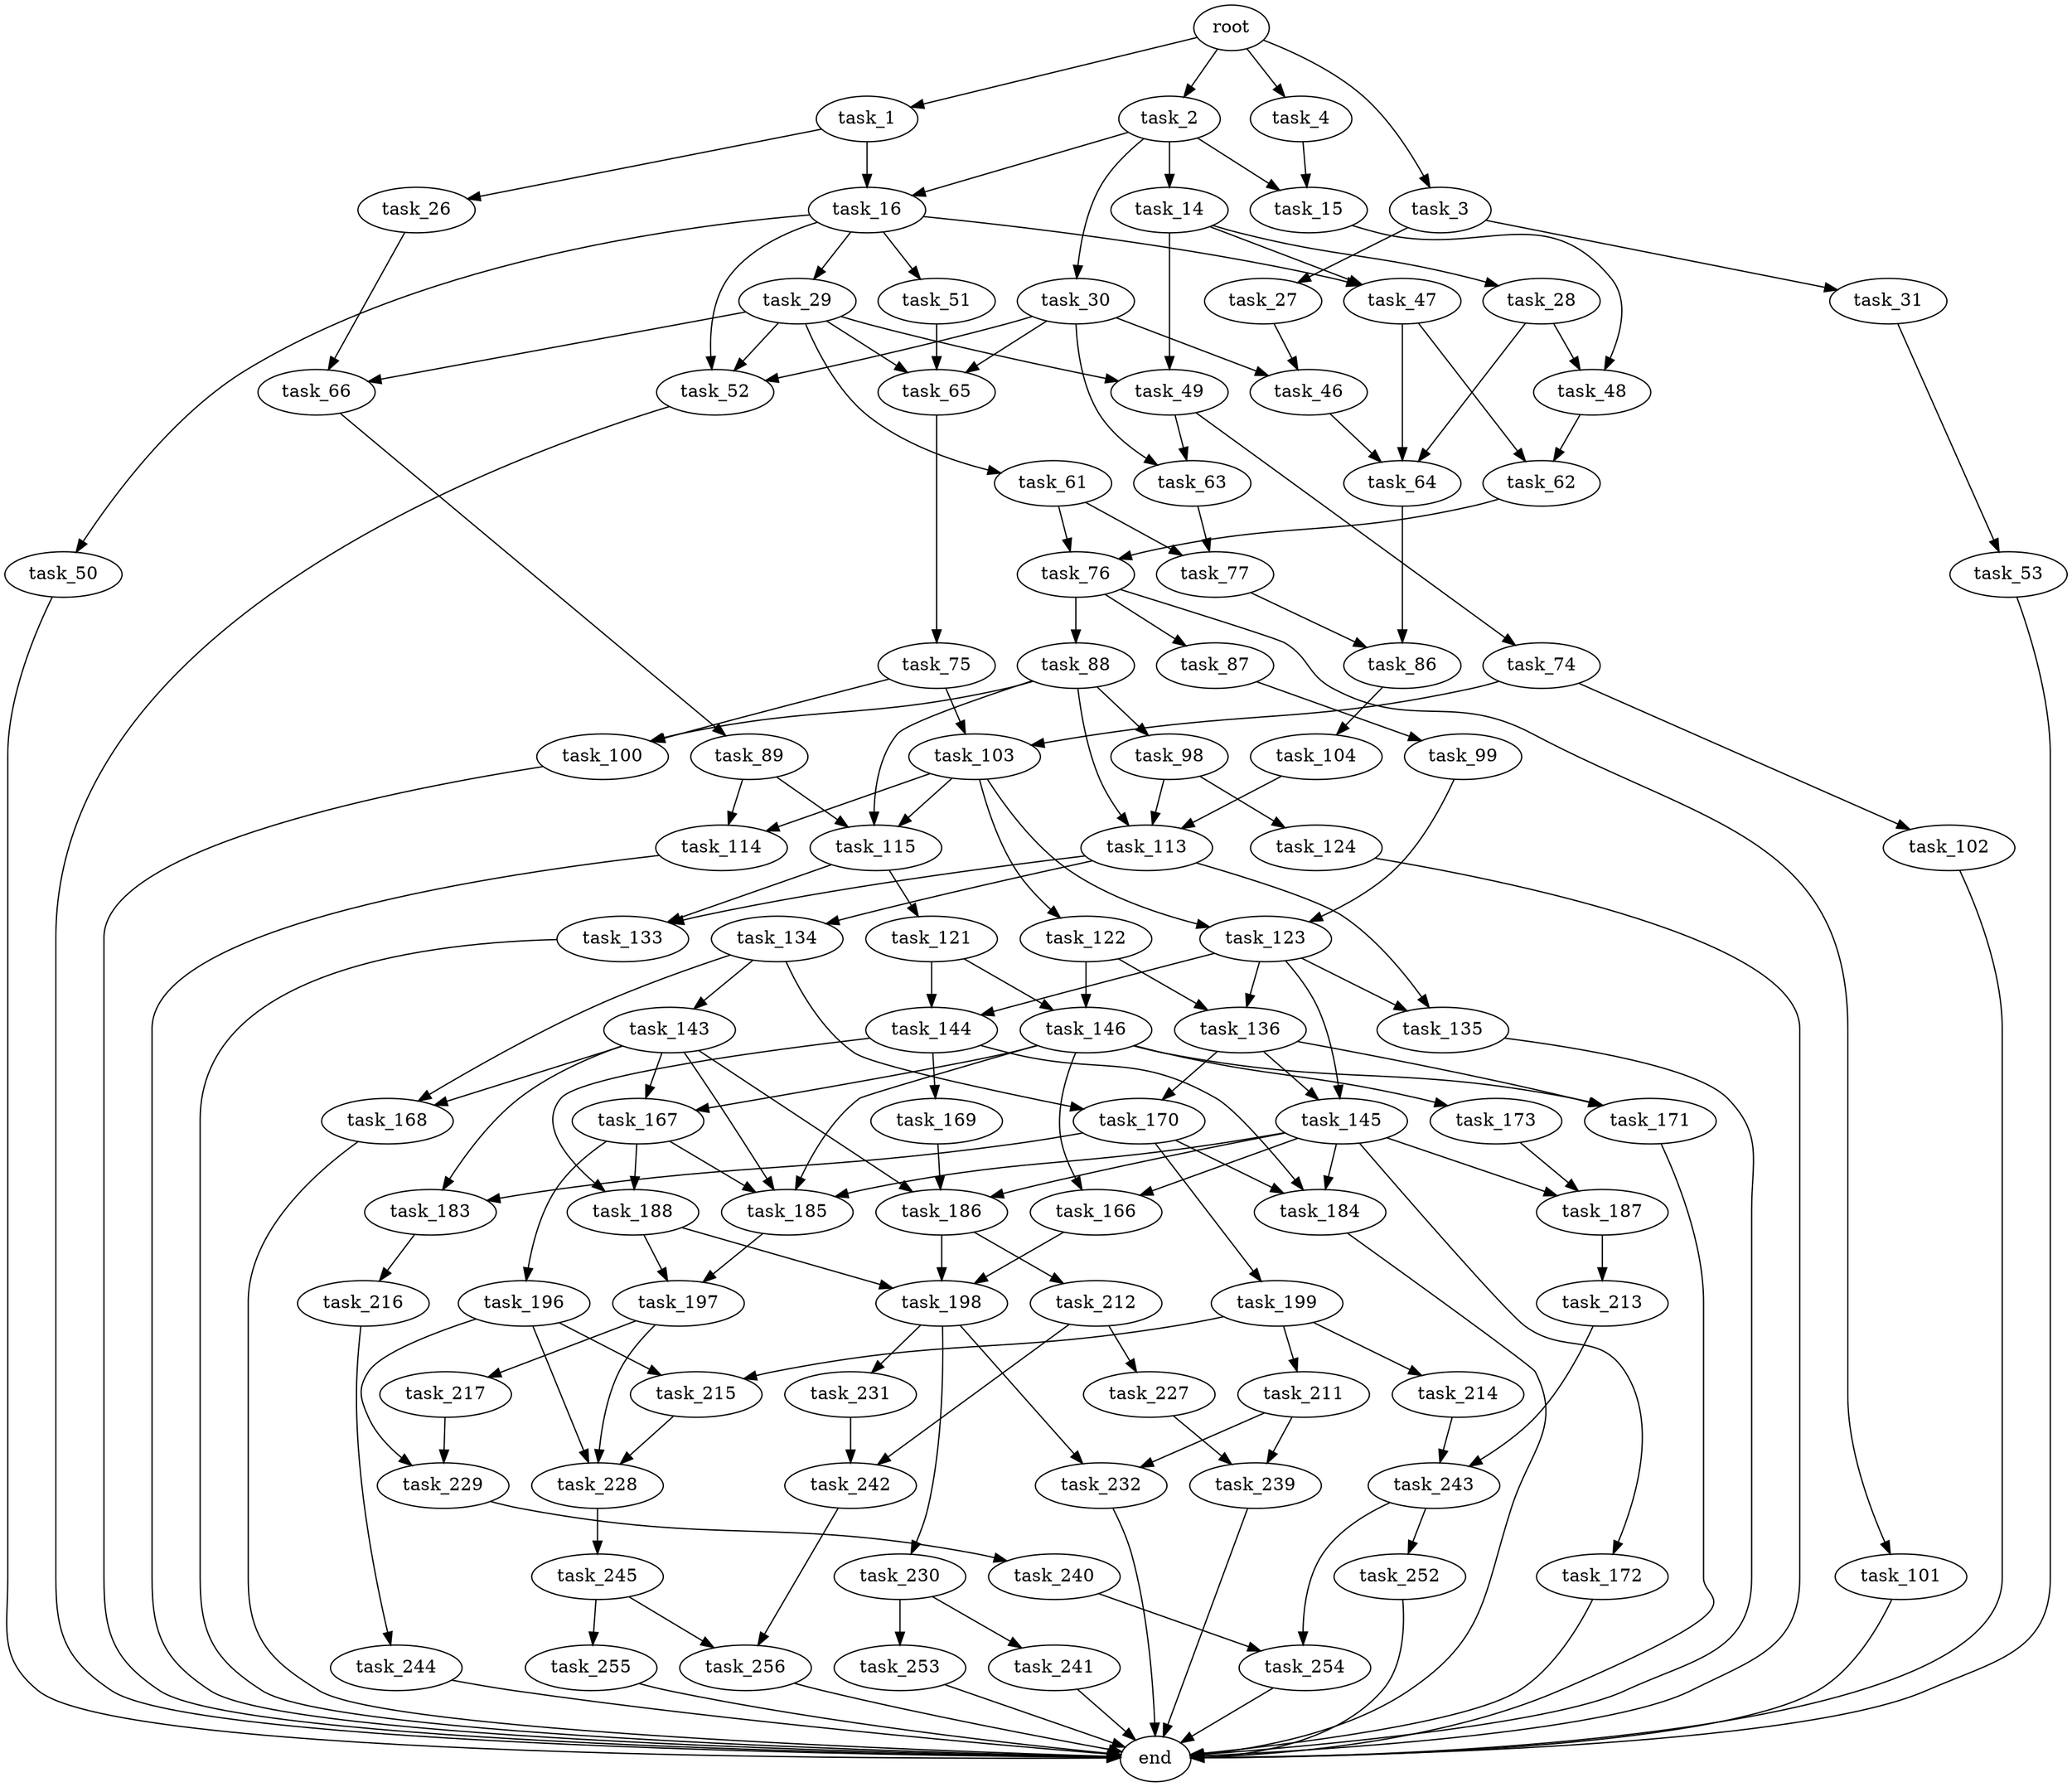 digraph G {
  root [size="0.000000"];
  task_1 [size="710591423.000000"];
  task_2 [size="134217728000.000000"];
  task_3 [size="432584238887.000000"];
  task_4 [size="5324765424.000000"];
  task_16 [size="990095923090.000000"];
  task_26 [size="73681722180.000000"];
  task_14 [size="2666850671.000000"];
  task_15 [size="3505619486.000000"];
  task_30 [size="68719476736.000000"];
  task_27 [size="1073741824000.000000"];
  task_31 [size="28740593452.000000"];
  task_28 [size="7438911327.000000"];
  task_47 [size="4864969670.000000"];
  task_49 [size="296164654875.000000"];
  task_48 [size="626627829576.000000"];
  task_29 [size="28055294446.000000"];
  task_50 [size="14265161318.000000"];
  task_51 [size="248391699111.000000"];
  task_52 [size="134217728000.000000"];
  task_66 [size="1073741824000.000000"];
  task_46 [size="51783469877.000000"];
  task_64 [size="27278361828.000000"];
  task_61 [size="198032032683.000000"];
  task_65 [size="6824087860.000000"];
  task_63 [size="368293445632.000000"];
  task_53 [size="227131825932.000000"];
  task_62 [size="32151869255.000000"];
  task_74 [size="368293445632.000000"];
  end [size="0.000000"];
  task_76 [size="6954780434.000000"];
  task_77 [size="5426864348.000000"];
  task_86 [size="22485466574.000000"];
  task_75 [size="1073741824000.000000"];
  task_89 [size="134217728000.000000"];
  task_102 [size="28828373400.000000"];
  task_103 [size="782757789696.000000"];
  task_100 [size="368293445632.000000"];
  task_87 [size="549755813888.000000"];
  task_88 [size="366457281586.000000"];
  task_101 [size="290902576605.000000"];
  task_104 [size="10116647884.000000"];
  task_99 [size="68719476736.000000"];
  task_98 [size="68719476736.000000"];
  task_113 [size="8589934592.000000"];
  task_115 [size="159712496268.000000"];
  task_114 [size="535581132372.000000"];
  task_124 [size="368293445632.000000"];
  task_123 [size="2376071354.000000"];
  task_122 [size="359112684877.000000"];
  task_133 [size="876084573331.000000"];
  task_134 [size="8589934592.000000"];
  task_135 [size="315309353372.000000"];
  task_121 [size="629180642366.000000"];
  task_144 [size="225187058288.000000"];
  task_146 [size="8589934592.000000"];
  task_136 [size="18440686469.000000"];
  task_145 [size="1393743125.000000"];
  task_143 [size="549755813888.000000"];
  task_168 [size="70777291947.000000"];
  task_170 [size="185486883023.000000"];
  task_171 [size="292582718115.000000"];
  task_167 [size="28991029248.000000"];
  task_183 [size="8589934592.000000"];
  task_185 [size="520945777468.000000"];
  task_186 [size="630282381560.000000"];
  task_169 [size="22168387213.000000"];
  task_184 [size="10678866034.000000"];
  task_188 [size="1229339367496.000000"];
  task_166 [size="1827205166.000000"];
  task_172 [size="231928233984.000000"];
  task_187 [size="14666022451.000000"];
  task_173 [size="14869437190.000000"];
  task_198 [size="6419153227.000000"];
  task_196 [size="417749517680.000000"];
  task_199 [size="75541061609.000000"];
  task_216 [size="349007833.000000"];
  task_197 [size="8589934592.000000"];
  task_212 [size="294295432205.000000"];
  task_213 [size="26239645226.000000"];
  task_215 [size="12686225507.000000"];
  task_228 [size="7043854976.000000"];
  task_229 [size="26254355387.000000"];
  task_217 [size="831998925.000000"];
  task_230 [size="986139832499.000000"];
  task_231 [size="244052391960.000000"];
  task_232 [size="36756883746.000000"];
  task_211 [size="205644128364.000000"];
  task_214 [size="688124087161.000000"];
  task_239 [size="6214586428.000000"];
  task_227 [size="1404640541.000000"];
  task_242 [size="1251362397.000000"];
  task_243 [size="364659600141.000000"];
  task_244 [size="31919578506.000000"];
  task_245 [size="134217728000.000000"];
  task_240 [size="18922827413.000000"];
  task_241 [size="8589934592.000000"];
  task_253 [size="549755813888.000000"];
  task_254 [size="7336424141.000000"];
  task_256 [size="174711830181.000000"];
  task_252 [size="7341194211.000000"];
  task_255 [size="25462129158.000000"];

  root -> task_1 [size="1.000000"];
  root -> task_2 [size="1.000000"];
  root -> task_3 [size="1.000000"];
  root -> task_4 [size="1.000000"];
  task_1 -> task_16 [size="33554432.000000"];
  task_1 -> task_26 [size="33554432.000000"];
  task_2 -> task_14 [size="209715200.000000"];
  task_2 -> task_15 [size="209715200.000000"];
  task_2 -> task_16 [size="209715200.000000"];
  task_2 -> task_30 [size="209715200.000000"];
  task_3 -> task_27 [size="301989888.000000"];
  task_3 -> task_31 [size="301989888.000000"];
  task_4 -> task_15 [size="411041792.000000"];
  task_16 -> task_29 [size="838860800.000000"];
  task_16 -> task_47 [size="838860800.000000"];
  task_16 -> task_50 [size="838860800.000000"];
  task_16 -> task_51 [size="838860800.000000"];
  task_16 -> task_52 [size="838860800.000000"];
  task_26 -> task_66 [size="75497472.000000"];
  task_14 -> task_28 [size="301989888.000000"];
  task_14 -> task_47 [size="301989888.000000"];
  task_14 -> task_49 [size="301989888.000000"];
  task_15 -> task_48 [size="134217728.000000"];
  task_30 -> task_46 [size="134217728.000000"];
  task_30 -> task_52 [size="134217728.000000"];
  task_30 -> task_63 [size="134217728.000000"];
  task_30 -> task_65 [size="134217728.000000"];
  task_27 -> task_46 [size="838860800.000000"];
  task_31 -> task_53 [size="536870912.000000"];
  task_28 -> task_48 [size="134217728.000000"];
  task_28 -> task_64 [size="134217728.000000"];
  task_47 -> task_62 [size="134217728.000000"];
  task_47 -> task_64 [size="134217728.000000"];
  task_49 -> task_63 [size="411041792.000000"];
  task_49 -> task_74 [size="411041792.000000"];
  task_48 -> task_62 [size="411041792.000000"];
  task_29 -> task_49 [size="536870912.000000"];
  task_29 -> task_52 [size="536870912.000000"];
  task_29 -> task_61 [size="536870912.000000"];
  task_29 -> task_65 [size="536870912.000000"];
  task_29 -> task_66 [size="536870912.000000"];
  task_50 -> end [size="1.000000"];
  task_51 -> task_65 [size="209715200.000000"];
  task_52 -> end [size="1.000000"];
  task_66 -> task_89 [size="838860800.000000"];
  task_46 -> task_64 [size="75497472.000000"];
  task_64 -> task_86 [size="536870912.000000"];
  task_61 -> task_76 [size="209715200.000000"];
  task_61 -> task_77 [size="209715200.000000"];
  task_65 -> task_75 [size="411041792.000000"];
  task_63 -> task_77 [size="411041792.000000"];
  task_53 -> end [size="1.000000"];
  task_62 -> task_76 [size="33554432.000000"];
  task_74 -> task_102 [size="411041792.000000"];
  task_74 -> task_103 [size="411041792.000000"];
  task_76 -> task_87 [size="209715200.000000"];
  task_76 -> task_88 [size="209715200.000000"];
  task_76 -> task_101 [size="209715200.000000"];
  task_77 -> task_86 [size="411041792.000000"];
  task_86 -> task_104 [size="536870912.000000"];
  task_75 -> task_100 [size="838860800.000000"];
  task_75 -> task_103 [size="838860800.000000"];
  task_89 -> task_114 [size="209715200.000000"];
  task_89 -> task_115 [size="209715200.000000"];
  task_102 -> end [size="1.000000"];
  task_103 -> task_114 [size="679477248.000000"];
  task_103 -> task_115 [size="679477248.000000"];
  task_103 -> task_122 [size="679477248.000000"];
  task_103 -> task_123 [size="679477248.000000"];
  task_100 -> end [size="1.000000"];
  task_87 -> task_99 [size="536870912.000000"];
  task_88 -> task_98 [size="301989888.000000"];
  task_88 -> task_100 [size="301989888.000000"];
  task_88 -> task_113 [size="301989888.000000"];
  task_88 -> task_115 [size="301989888.000000"];
  task_101 -> end [size="1.000000"];
  task_104 -> task_113 [size="209715200.000000"];
  task_99 -> task_123 [size="134217728.000000"];
  task_98 -> task_113 [size="134217728.000000"];
  task_98 -> task_124 [size="134217728.000000"];
  task_113 -> task_133 [size="33554432.000000"];
  task_113 -> task_134 [size="33554432.000000"];
  task_113 -> task_135 [size="33554432.000000"];
  task_115 -> task_121 [size="134217728.000000"];
  task_115 -> task_133 [size="134217728.000000"];
  task_114 -> end [size="1.000000"];
  task_124 -> end [size="1.000000"];
  task_123 -> task_135 [size="75497472.000000"];
  task_123 -> task_136 [size="75497472.000000"];
  task_123 -> task_144 [size="75497472.000000"];
  task_123 -> task_145 [size="75497472.000000"];
  task_122 -> task_136 [size="411041792.000000"];
  task_122 -> task_146 [size="411041792.000000"];
  task_133 -> end [size="1.000000"];
  task_134 -> task_143 [size="33554432.000000"];
  task_134 -> task_168 [size="33554432.000000"];
  task_134 -> task_170 [size="33554432.000000"];
  task_135 -> end [size="1.000000"];
  task_121 -> task_144 [size="411041792.000000"];
  task_121 -> task_146 [size="411041792.000000"];
  task_144 -> task_169 [size="301989888.000000"];
  task_144 -> task_184 [size="301989888.000000"];
  task_144 -> task_188 [size="301989888.000000"];
  task_146 -> task_166 [size="33554432.000000"];
  task_146 -> task_167 [size="33554432.000000"];
  task_146 -> task_171 [size="33554432.000000"];
  task_146 -> task_173 [size="33554432.000000"];
  task_146 -> task_185 [size="33554432.000000"];
  task_136 -> task_145 [size="301989888.000000"];
  task_136 -> task_170 [size="301989888.000000"];
  task_136 -> task_171 [size="301989888.000000"];
  task_145 -> task_166 [size="33554432.000000"];
  task_145 -> task_172 [size="33554432.000000"];
  task_145 -> task_184 [size="33554432.000000"];
  task_145 -> task_185 [size="33554432.000000"];
  task_145 -> task_186 [size="33554432.000000"];
  task_145 -> task_187 [size="33554432.000000"];
  task_143 -> task_167 [size="536870912.000000"];
  task_143 -> task_168 [size="536870912.000000"];
  task_143 -> task_183 [size="536870912.000000"];
  task_143 -> task_185 [size="536870912.000000"];
  task_143 -> task_186 [size="536870912.000000"];
  task_168 -> end [size="1.000000"];
  task_170 -> task_183 [size="209715200.000000"];
  task_170 -> task_184 [size="209715200.000000"];
  task_170 -> task_199 [size="209715200.000000"];
  task_171 -> end [size="1.000000"];
  task_167 -> task_185 [size="75497472.000000"];
  task_167 -> task_188 [size="75497472.000000"];
  task_167 -> task_196 [size="75497472.000000"];
  task_183 -> task_216 [size="33554432.000000"];
  task_185 -> task_197 [size="411041792.000000"];
  task_186 -> task_198 [size="536870912.000000"];
  task_186 -> task_212 [size="536870912.000000"];
  task_169 -> task_186 [size="411041792.000000"];
  task_184 -> end [size="1.000000"];
  task_188 -> task_197 [size="838860800.000000"];
  task_188 -> task_198 [size="838860800.000000"];
  task_166 -> task_198 [size="33554432.000000"];
  task_172 -> end [size="1.000000"];
  task_187 -> task_213 [size="301989888.000000"];
  task_173 -> task_187 [size="301989888.000000"];
  task_198 -> task_230 [size="33554432.000000"];
  task_198 -> task_231 [size="33554432.000000"];
  task_198 -> task_232 [size="33554432.000000"];
  task_196 -> task_215 [size="301989888.000000"];
  task_196 -> task_228 [size="301989888.000000"];
  task_196 -> task_229 [size="301989888.000000"];
  task_199 -> task_211 [size="209715200.000000"];
  task_199 -> task_214 [size="209715200.000000"];
  task_199 -> task_215 [size="209715200.000000"];
  task_216 -> task_244 [size="33554432.000000"];
  task_197 -> task_217 [size="33554432.000000"];
  task_197 -> task_228 [size="33554432.000000"];
  task_212 -> task_227 [size="411041792.000000"];
  task_212 -> task_242 [size="411041792.000000"];
  task_213 -> task_243 [size="536870912.000000"];
  task_215 -> task_228 [size="411041792.000000"];
  task_228 -> task_245 [size="134217728.000000"];
  task_229 -> task_240 [size="411041792.000000"];
  task_217 -> task_229 [size="33554432.000000"];
  task_230 -> task_241 [size="679477248.000000"];
  task_230 -> task_253 [size="679477248.000000"];
  task_231 -> task_242 [size="301989888.000000"];
  task_232 -> end [size="1.000000"];
  task_211 -> task_232 [size="134217728.000000"];
  task_211 -> task_239 [size="134217728.000000"];
  task_214 -> task_243 [size="679477248.000000"];
  task_239 -> end [size="1.000000"];
  task_227 -> task_239 [size="33554432.000000"];
  task_242 -> task_256 [size="75497472.000000"];
  task_243 -> task_252 [size="838860800.000000"];
  task_243 -> task_254 [size="838860800.000000"];
  task_244 -> end [size="1.000000"];
  task_245 -> task_255 [size="209715200.000000"];
  task_245 -> task_256 [size="209715200.000000"];
  task_240 -> task_254 [size="679477248.000000"];
  task_241 -> end [size="1.000000"];
  task_253 -> end [size="1.000000"];
  task_254 -> end [size="1.000000"];
  task_256 -> end [size="1.000000"];
  task_252 -> end [size="1.000000"];
  task_255 -> end [size="1.000000"];
}
